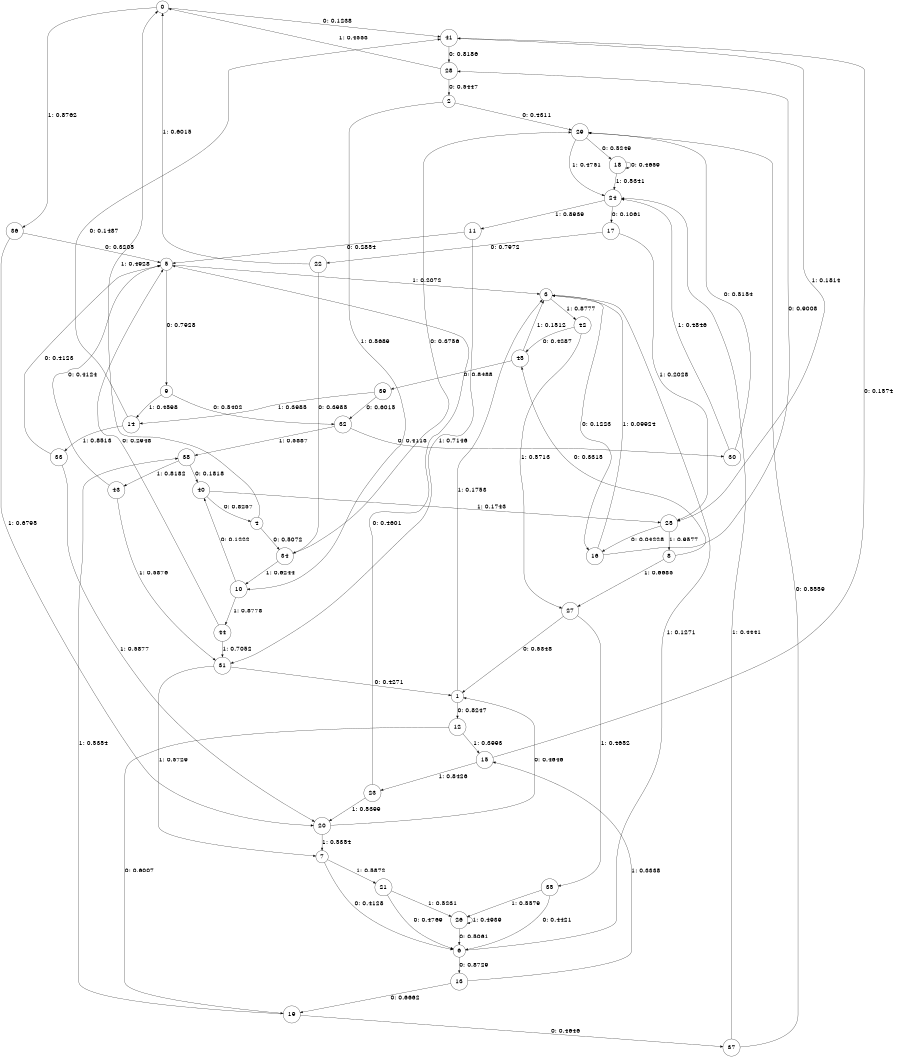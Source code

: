 digraph "ch23randomL7" {
size = "6,8.5";
ratio = "fill";
node [shape = circle];
node [fontsize = 24];
edge [fontsize = 24];
0 -> 41 [label = "0: 0.1238   "];
0 -> 36 [label = "1: 0.8762   "];
1 -> 12 [label = "0: 0.8247   "];
1 -> 3 [label = "1: 0.1753   "];
2 -> 29 [label = "0: 0.4311   "];
2 -> 10 [label = "1: 0.5689   "];
3 -> 16 [label = "0: 0.1223   "];
3 -> 42 [label = "1: 0.8777   "];
4 -> 34 [label = "0: 0.5072   "];
4 -> 0 [label = "1: 0.4928   "];
5 -> 9 [label = "0: 0.7928   "];
5 -> 3 [label = "1: 0.2072   "];
6 -> 13 [label = "0: 0.8729   "];
6 -> 3 [label = "1: 0.1271   "];
7 -> 6 [label = "0: 0.4128   "];
7 -> 21 [label = "1: 0.5872   "];
8 -> 45 [label = "0: 0.3315   "];
8 -> 27 [label = "1: 0.6685   "];
9 -> 32 [label = "0: 0.5402   "];
9 -> 14 [label = "1: 0.4598   "];
10 -> 40 [label = "0: 0.1222   "];
10 -> 44 [label = "1: 0.8778   "];
11 -> 5 [label = "0: 0.2854   "];
11 -> 31 [label = "1: 0.7146   "];
12 -> 19 [label = "0: 0.6007   "];
12 -> 15 [label = "1: 0.3993   "];
13 -> 19 [label = "0: 0.6662   "];
13 -> 15 [label = "1: 0.3338   "];
14 -> 41 [label = "0: 0.1487   "];
14 -> 33 [label = "1: 0.8513   "];
15 -> 41 [label = "0: 0.1574   "];
15 -> 23 [label = "1: 0.8426   "];
16 -> 28 [label = "0: 0.9008   "];
16 -> 3 [label = "1: 0.09924  "];
17 -> 22 [label = "0: 0.7972   "];
17 -> 25 [label = "1: 0.2028   "];
18 -> 18 [label = "0: 0.4659   "];
18 -> 24 [label = "1: 0.5341   "];
19 -> 37 [label = "0: 0.4646   "];
19 -> 38 [label = "1: 0.5354   "];
20 -> 1 [label = "0: 0.4646   "];
20 -> 7 [label = "1: 0.5354   "];
21 -> 6 [label = "0: 0.4769   "];
21 -> 26 [label = "1: 0.5231   "];
22 -> 34 [label = "0: 0.3985   "];
22 -> 0 [label = "1: 0.6015   "];
23 -> 5 [label = "0: 0.4601   "];
23 -> 20 [label = "1: 0.5399   "];
24 -> 17 [label = "0: 0.1061   "];
24 -> 11 [label = "1: 0.8939   "];
25 -> 16 [label = "0: 0.04228  "];
25 -> 8 [label = "1: 0.9577   "];
26 -> 6 [label = "0: 0.5061   "];
26 -> 26 [label = "1: 0.4939   "];
27 -> 1 [label = "0: 0.5348   "];
27 -> 35 [label = "1: 0.4652   "];
28 -> 2 [label = "0: 0.5447   "];
28 -> 0 [label = "1: 0.4553   "];
29 -> 18 [label = "0: 0.5249   "];
29 -> 24 [label = "1: 0.4751   "];
30 -> 29 [label = "0: 0.5154   "];
30 -> 24 [label = "1: 0.4846   "];
31 -> 1 [label = "0: 0.4271   "];
31 -> 7 [label = "1: 0.5729   "];
32 -> 30 [label = "0: 0.4113   "];
32 -> 38 [label = "1: 0.5887   "];
33 -> 5 [label = "0: 0.4123   "];
33 -> 20 [label = "1: 0.5877   "];
34 -> 29 [label = "0: 0.3756   "];
34 -> 10 [label = "1: 0.6244   "];
35 -> 6 [label = "0: 0.4421   "];
35 -> 26 [label = "1: 0.5579   "];
36 -> 5 [label = "0: 0.3205   "];
36 -> 20 [label = "1: 0.6795   "];
37 -> 29 [label = "0: 0.5559   "];
37 -> 24 [label = "1: 0.4441   "];
38 -> 40 [label = "0: 0.1818   "];
38 -> 43 [label = "1: 0.8182   "];
39 -> 32 [label = "0: 0.6015   "];
39 -> 14 [label = "1: 0.3985   "];
40 -> 4 [label = "0: 0.8257   "];
40 -> 25 [label = "1: 0.1743   "];
41 -> 28 [label = "0: 0.8186   "];
41 -> 25 [label = "1: 0.1814   "];
42 -> 45 [label = "0: 0.4287   "];
42 -> 27 [label = "1: 0.5713   "];
43 -> 5 [label = "0: 0.4124   "];
43 -> 31 [label = "1: 0.5876   "];
44 -> 5 [label = "0: 0.2948   "];
44 -> 31 [label = "1: 0.7052   "];
45 -> 39 [label = "0: 0.8488   "];
45 -> 3 [label = "1: 0.1512   "];
}